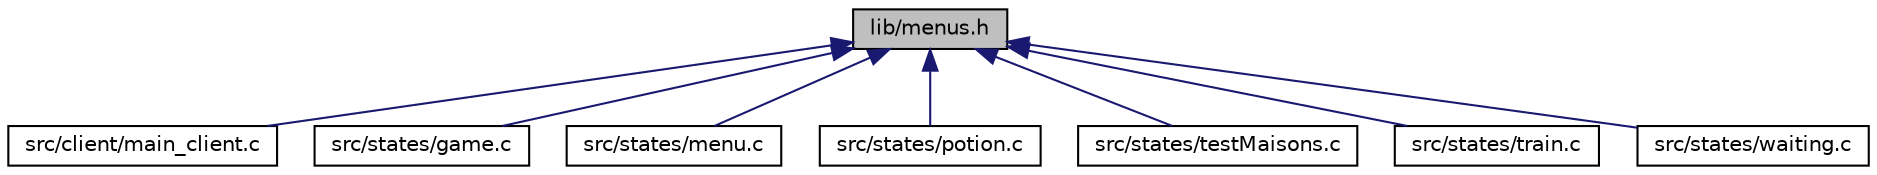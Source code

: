 digraph "lib/menus.h"
{
 // LATEX_PDF_SIZE
  edge [fontname="Helvetica",fontsize="10",labelfontname="Helvetica",labelfontsize="10"];
  node [fontname="Helvetica",fontsize="10",shape=record];
  Node1 [label="lib/menus.h",height=0.2,width=0.4,color="black", fillcolor="grey75", style="filled", fontcolor="black",tooltip="Header commun aux différents statuts du jeu."];
  Node1 -> Node2 [dir="back",color="midnightblue",fontsize="10",style="solid"];
  Node2 [label="src/client/main_client.c",height=0.2,width=0.4,color="black", fillcolor="white", style="filled",URL="$main__client_8c.html",tooltip="Fonction principale du jeu."];
  Node1 -> Node3 [dir="back",color="midnightblue",fontsize="10",style="solid"];
  Node3 [label="src/states/game.c",height=0.2,width=0.4,color="black", fillcolor="white", style="filled",URL="$game_8c.html",tooltip="Déroulement du jeu dans l'état GAME."];
  Node1 -> Node4 [dir="back",color="midnightblue",fontsize="10",style="solid"];
  Node4 [label="src/states/menu.c",height=0.2,width=0.4,color="black", fillcolor="white", style="filled",URL="$menu_8c.html",tooltip="Déroulement du jeu dans l'état HOME."];
  Node1 -> Node5 [dir="back",color="midnightblue",fontsize="10",style="solid"];
  Node5 [label="src/states/potion.c",height=0.2,width=0.4,color="black", fillcolor="white", style="filled",URL="$potion_8c.html",tooltip="Menu de création de potions."];
  Node1 -> Node6 [dir="back",color="midnightblue",fontsize="10",style="solid"];
  Node6 [label="src/states/testMaisons.c",height=0.2,width=0.4,color="black", fillcolor="white", style="filled",URL="$testMaisons_8c.html",tooltip="Déroulement du jeu dans l'état TEST_M."];
  Node1 -> Node7 [dir="back",color="midnightblue",fontsize="10",style="solid"];
  Node7 [label="src/states/train.c",height=0.2,width=0.4,color="black", fillcolor="white", style="filled",URL="$train_8c.html",tooltip="Déroulement du jeu dans l'état TRAIN."];
  Node1 -> Node8 [dir="back",color="midnightblue",fontsize="10",style="solid"];
  Node8 [label="src/states/waiting.c",height=0.2,width=0.4,color="black", fillcolor="white", style="filled",URL="$waiting_8c.html",tooltip="Déroulement du jeu dans l'état WAITING."];
}
